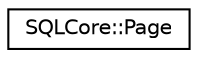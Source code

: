 digraph "Graphical Class Hierarchy"
{
 // LATEX_PDF_SIZE
  edge [fontname="Helvetica",fontsize="10",labelfontname="Helvetica",labelfontsize="10"];
  node [fontname="Helvetica",fontsize="10",shape=record];
  rankdir="LR";
  Node0 [label="SQLCore::Page",height=0.2,width=0.4,color="black", fillcolor="white", style="filled",URL="$class_s_q_l_core_1_1_page.html",tooltip=" "];
}
